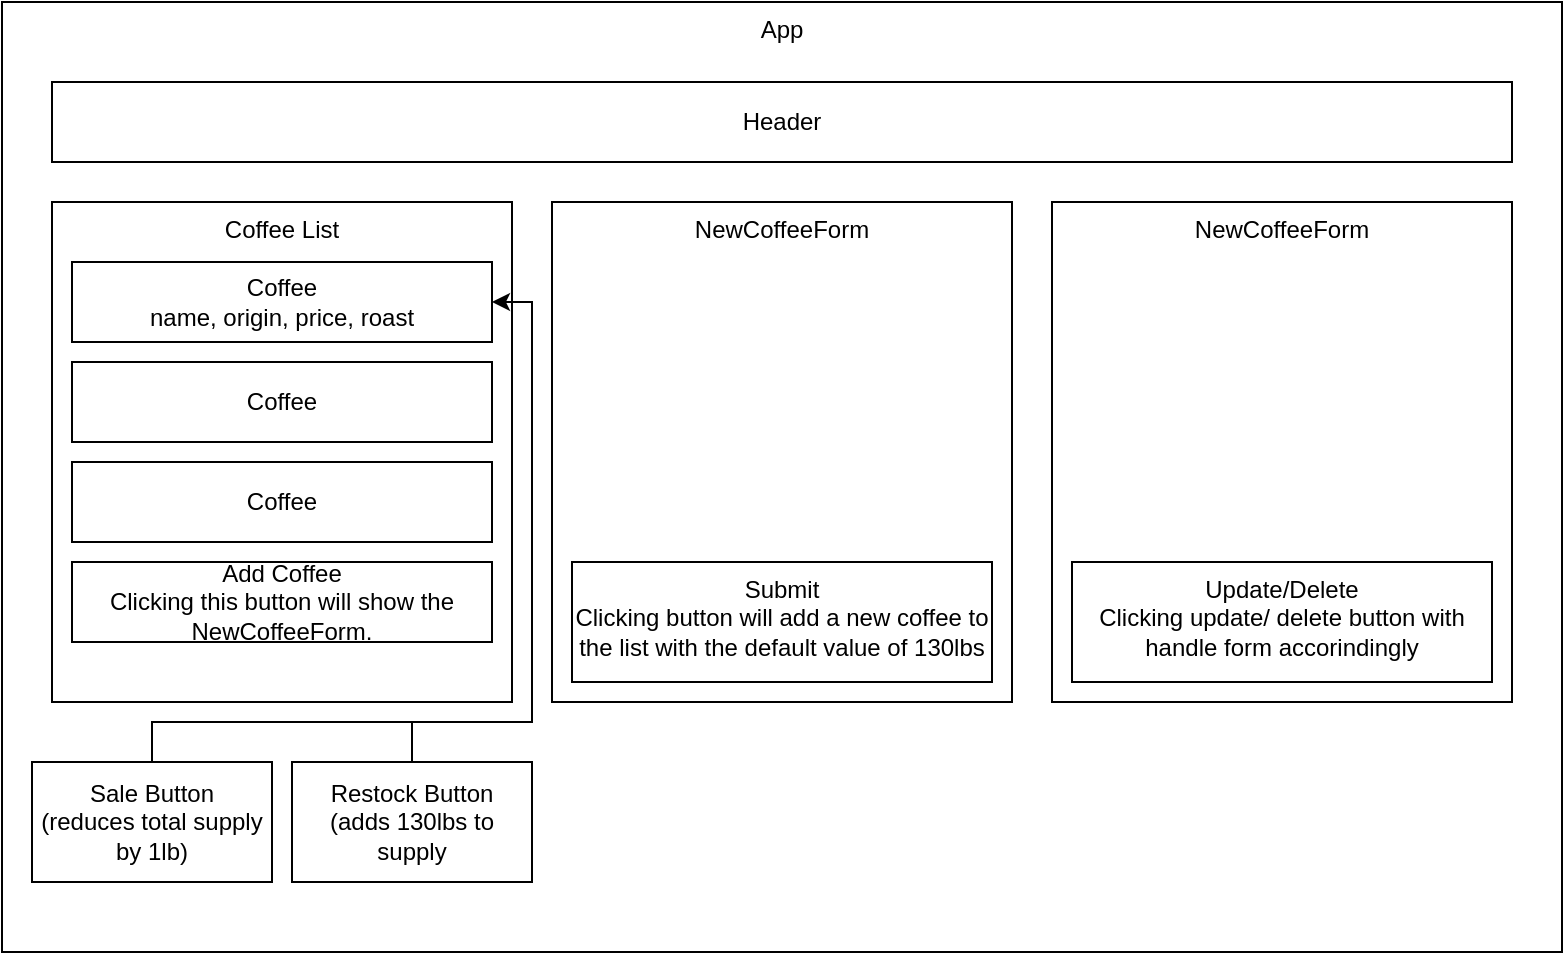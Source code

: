 <mxfile version="21.7.1" type="device">
  <diagram name="Page-1" id="sNt43C2CeURIw9OieRAq">
    <mxGraphModel dx="1030" dy="748" grid="1" gridSize="10" guides="1" tooltips="1" connect="1" arrows="1" fold="1" page="1" pageScale="1" pageWidth="850" pageHeight="1100" math="0" shadow="0">
      <root>
        <mxCell id="0" />
        <mxCell id="1" parent="0" />
        <mxCell id="Sj3wQn-dgsAGX83FZfN--30" value="App" style="rounded=0;whiteSpace=wrap;html=1;verticalAlign=top;" vertex="1" parent="1">
          <mxGeometry x="5" y="30" width="780" height="475" as="geometry" />
        </mxCell>
        <mxCell id="Sj3wQn-dgsAGX83FZfN--1" value="Header" style="rounded=0;whiteSpace=wrap;html=1;" vertex="1" parent="1">
          <mxGeometry x="30" y="70" width="730" height="40" as="geometry" />
        </mxCell>
        <mxCell id="Sj3wQn-dgsAGX83FZfN--2" value="Coffee List&lt;br&gt;&lt;br&gt;&lt;br&gt;&lt;br&gt;&lt;br&gt;&lt;br&gt;&lt;br&gt;&lt;br&gt;&lt;br&gt;&lt;br&gt;&lt;br&gt;&lt;br&gt;&lt;br&gt;&lt;br&gt;&lt;br&gt;" style="rounded=0;whiteSpace=wrap;html=1;verticalAlign=top;" vertex="1" parent="1">
          <mxGeometry x="30" y="130" width="230" height="250" as="geometry" />
        </mxCell>
        <mxCell id="Sj3wQn-dgsAGX83FZfN--3" value="Coffee&lt;br&gt;name, origin, price, roast" style="rounded=0;whiteSpace=wrap;html=1;" vertex="1" parent="1">
          <mxGeometry x="40" y="160" width="210" height="40" as="geometry" />
        </mxCell>
        <mxCell id="Sj3wQn-dgsAGX83FZfN--5" value="Coffee" style="rounded=0;whiteSpace=wrap;html=1;" vertex="1" parent="1">
          <mxGeometry x="40" y="210" width="210" height="40" as="geometry" />
        </mxCell>
        <mxCell id="Sj3wQn-dgsAGX83FZfN--6" value="Add Coffee&lt;br&gt;Clicking this button will show the NewCoffeeForm." style="rounded=0;whiteSpace=wrap;html=1;" vertex="1" parent="1">
          <mxGeometry x="40" y="310" width="210" height="40" as="geometry" />
        </mxCell>
        <mxCell id="Sj3wQn-dgsAGX83FZfN--7" value="Sale Button&lt;br&gt;(reduces total supply by 1lb)" style="rounded=0;whiteSpace=wrap;html=1;" vertex="1" parent="1">
          <mxGeometry x="20" y="410" width="120" height="60" as="geometry" />
        </mxCell>
        <mxCell id="Sj3wQn-dgsAGX83FZfN--8" value="Restock Button&lt;br&gt;(adds 130lbs to supply" style="rounded=0;whiteSpace=wrap;html=1;" vertex="1" parent="1">
          <mxGeometry x="150" y="410" width="120" height="60" as="geometry" />
        </mxCell>
        <mxCell id="Sj3wQn-dgsAGX83FZfN--13" value="" style="endArrow=classic;html=1;rounded=0;exitX=0.5;exitY=0;exitDx=0;exitDy=0;entryX=1;entryY=0.5;entryDx=0;entryDy=0;" edge="1" parent="1" source="Sj3wQn-dgsAGX83FZfN--7" target="Sj3wQn-dgsAGX83FZfN--3">
          <mxGeometry width="50" height="50" relative="1" as="geometry">
            <mxPoint x="430" y="210" as="sourcePoint" />
            <mxPoint x="290" y="390" as="targetPoint" />
            <Array as="points">
              <mxPoint x="80" y="390" />
              <mxPoint x="270" y="390" />
              <mxPoint x="270" y="180" />
            </Array>
          </mxGeometry>
        </mxCell>
        <mxCell id="Sj3wQn-dgsAGX83FZfN--15" value="NewCoffeeForm" style="rounded=0;whiteSpace=wrap;html=1;align=center;verticalAlign=top;" vertex="1" parent="1">
          <mxGeometry x="280" y="130" width="230" height="250" as="geometry" />
        </mxCell>
        <mxCell id="Sj3wQn-dgsAGX83FZfN--16" value="Submit&lt;br&gt;Clicking button will add a new coffee to the list with the default value of 130lbs" style="rounded=0;whiteSpace=wrap;html=1;verticalAlign=top;" vertex="1" parent="1">
          <mxGeometry x="290" y="310" width="210" height="60" as="geometry" />
        </mxCell>
        <mxCell id="Sj3wQn-dgsAGX83FZfN--20" value="Coffee" style="rounded=0;whiteSpace=wrap;html=1;" vertex="1" parent="1">
          <mxGeometry x="40" y="260" width="210" height="40" as="geometry" />
        </mxCell>
        <mxCell id="Sj3wQn-dgsAGX83FZfN--22" style="edgeStyle=orthogonalEdgeStyle;rounded=0;orthogonalLoop=1;jettySize=auto;html=1;exitX=0.5;exitY=1;exitDx=0;exitDy=0;" edge="1" parent="1" source="Sj3wQn-dgsAGX83FZfN--2" target="Sj3wQn-dgsAGX83FZfN--2">
          <mxGeometry relative="1" as="geometry" />
        </mxCell>
        <mxCell id="Sj3wQn-dgsAGX83FZfN--24" value="" style="endArrow=none;html=1;rounded=0;entryX=0.5;entryY=0;entryDx=0;entryDy=0;" edge="1" parent="1" target="Sj3wQn-dgsAGX83FZfN--8">
          <mxGeometry width="50" height="50" relative="1" as="geometry">
            <mxPoint x="210" y="390" as="sourcePoint" />
            <mxPoint x="450" y="280" as="targetPoint" />
          </mxGeometry>
        </mxCell>
        <mxCell id="Sj3wQn-dgsAGX83FZfN--28" value="NewCoffeeForm" style="rounded=0;whiteSpace=wrap;html=1;align=center;verticalAlign=top;" vertex="1" parent="1">
          <mxGeometry x="530" y="130" width="230" height="250" as="geometry" />
        </mxCell>
        <mxCell id="Sj3wQn-dgsAGX83FZfN--29" value="Update/Delete&lt;br&gt;Clicking update/ delete button with handle form accorindingly" style="rounded=0;whiteSpace=wrap;html=1;verticalAlign=top;" vertex="1" parent="1">
          <mxGeometry x="540" y="310" width="210" height="60" as="geometry" />
        </mxCell>
      </root>
    </mxGraphModel>
  </diagram>
</mxfile>

